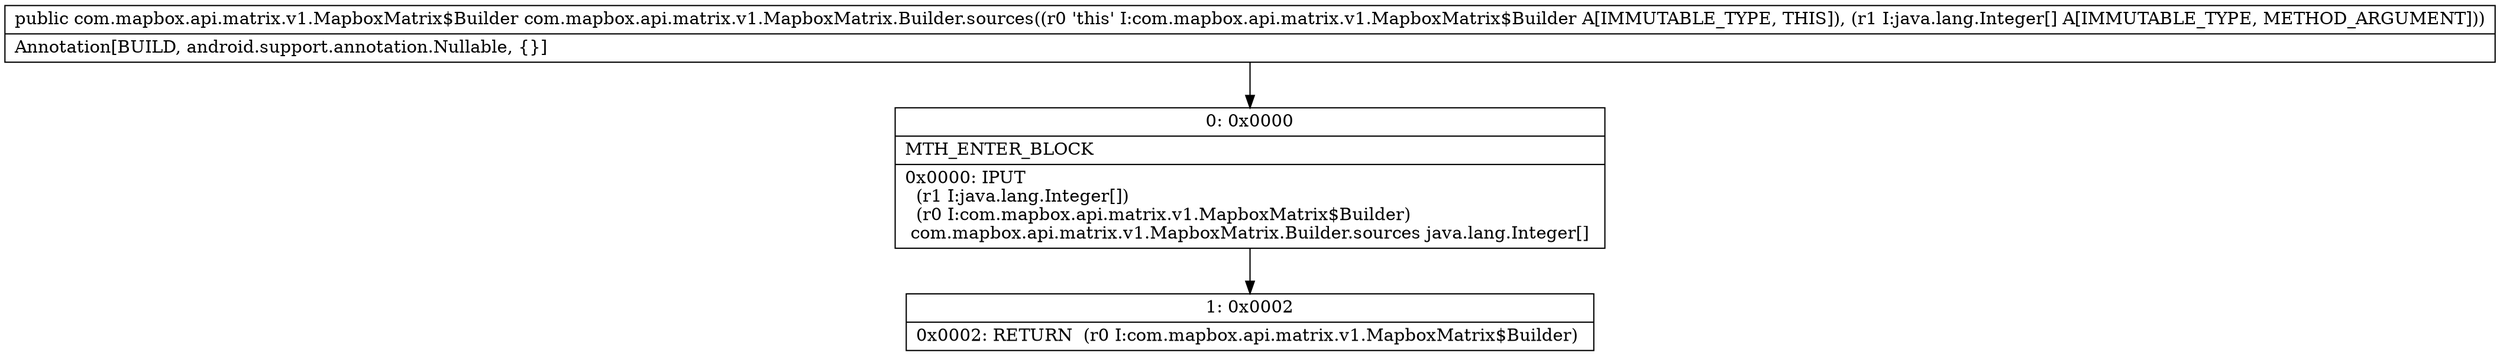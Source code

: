 digraph "CFG forcom.mapbox.api.matrix.v1.MapboxMatrix.Builder.sources([Ljava\/lang\/Integer;)Lcom\/mapbox\/api\/matrix\/v1\/MapboxMatrix$Builder;" {
Node_0 [shape=record,label="{0\:\ 0x0000|MTH_ENTER_BLOCK\l|0x0000: IPUT  \l  (r1 I:java.lang.Integer[])\l  (r0 I:com.mapbox.api.matrix.v1.MapboxMatrix$Builder)\l com.mapbox.api.matrix.v1.MapboxMatrix.Builder.sources java.lang.Integer[] \l}"];
Node_1 [shape=record,label="{1\:\ 0x0002|0x0002: RETURN  (r0 I:com.mapbox.api.matrix.v1.MapboxMatrix$Builder) \l}"];
MethodNode[shape=record,label="{public com.mapbox.api.matrix.v1.MapboxMatrix$Builder com.mapbox.api.matrix.v1.MapboxMatrix.Builder.sources((r0 'this' I:com.mapbox.api.matrix.v1.MapboxMatrix$Builder A[IMMUTABLE_TYPE, THIS]), (r1 I:java.lang.Integer[] A[IMMUTABLE_TYPE, METHOD_ARGUMENT]))  | Annotation[BUILD, android.support.annotation.Nullable, \{\}]\l}"];
MethodNode -> Node_0;
Node_0 -> Node_1;
}


